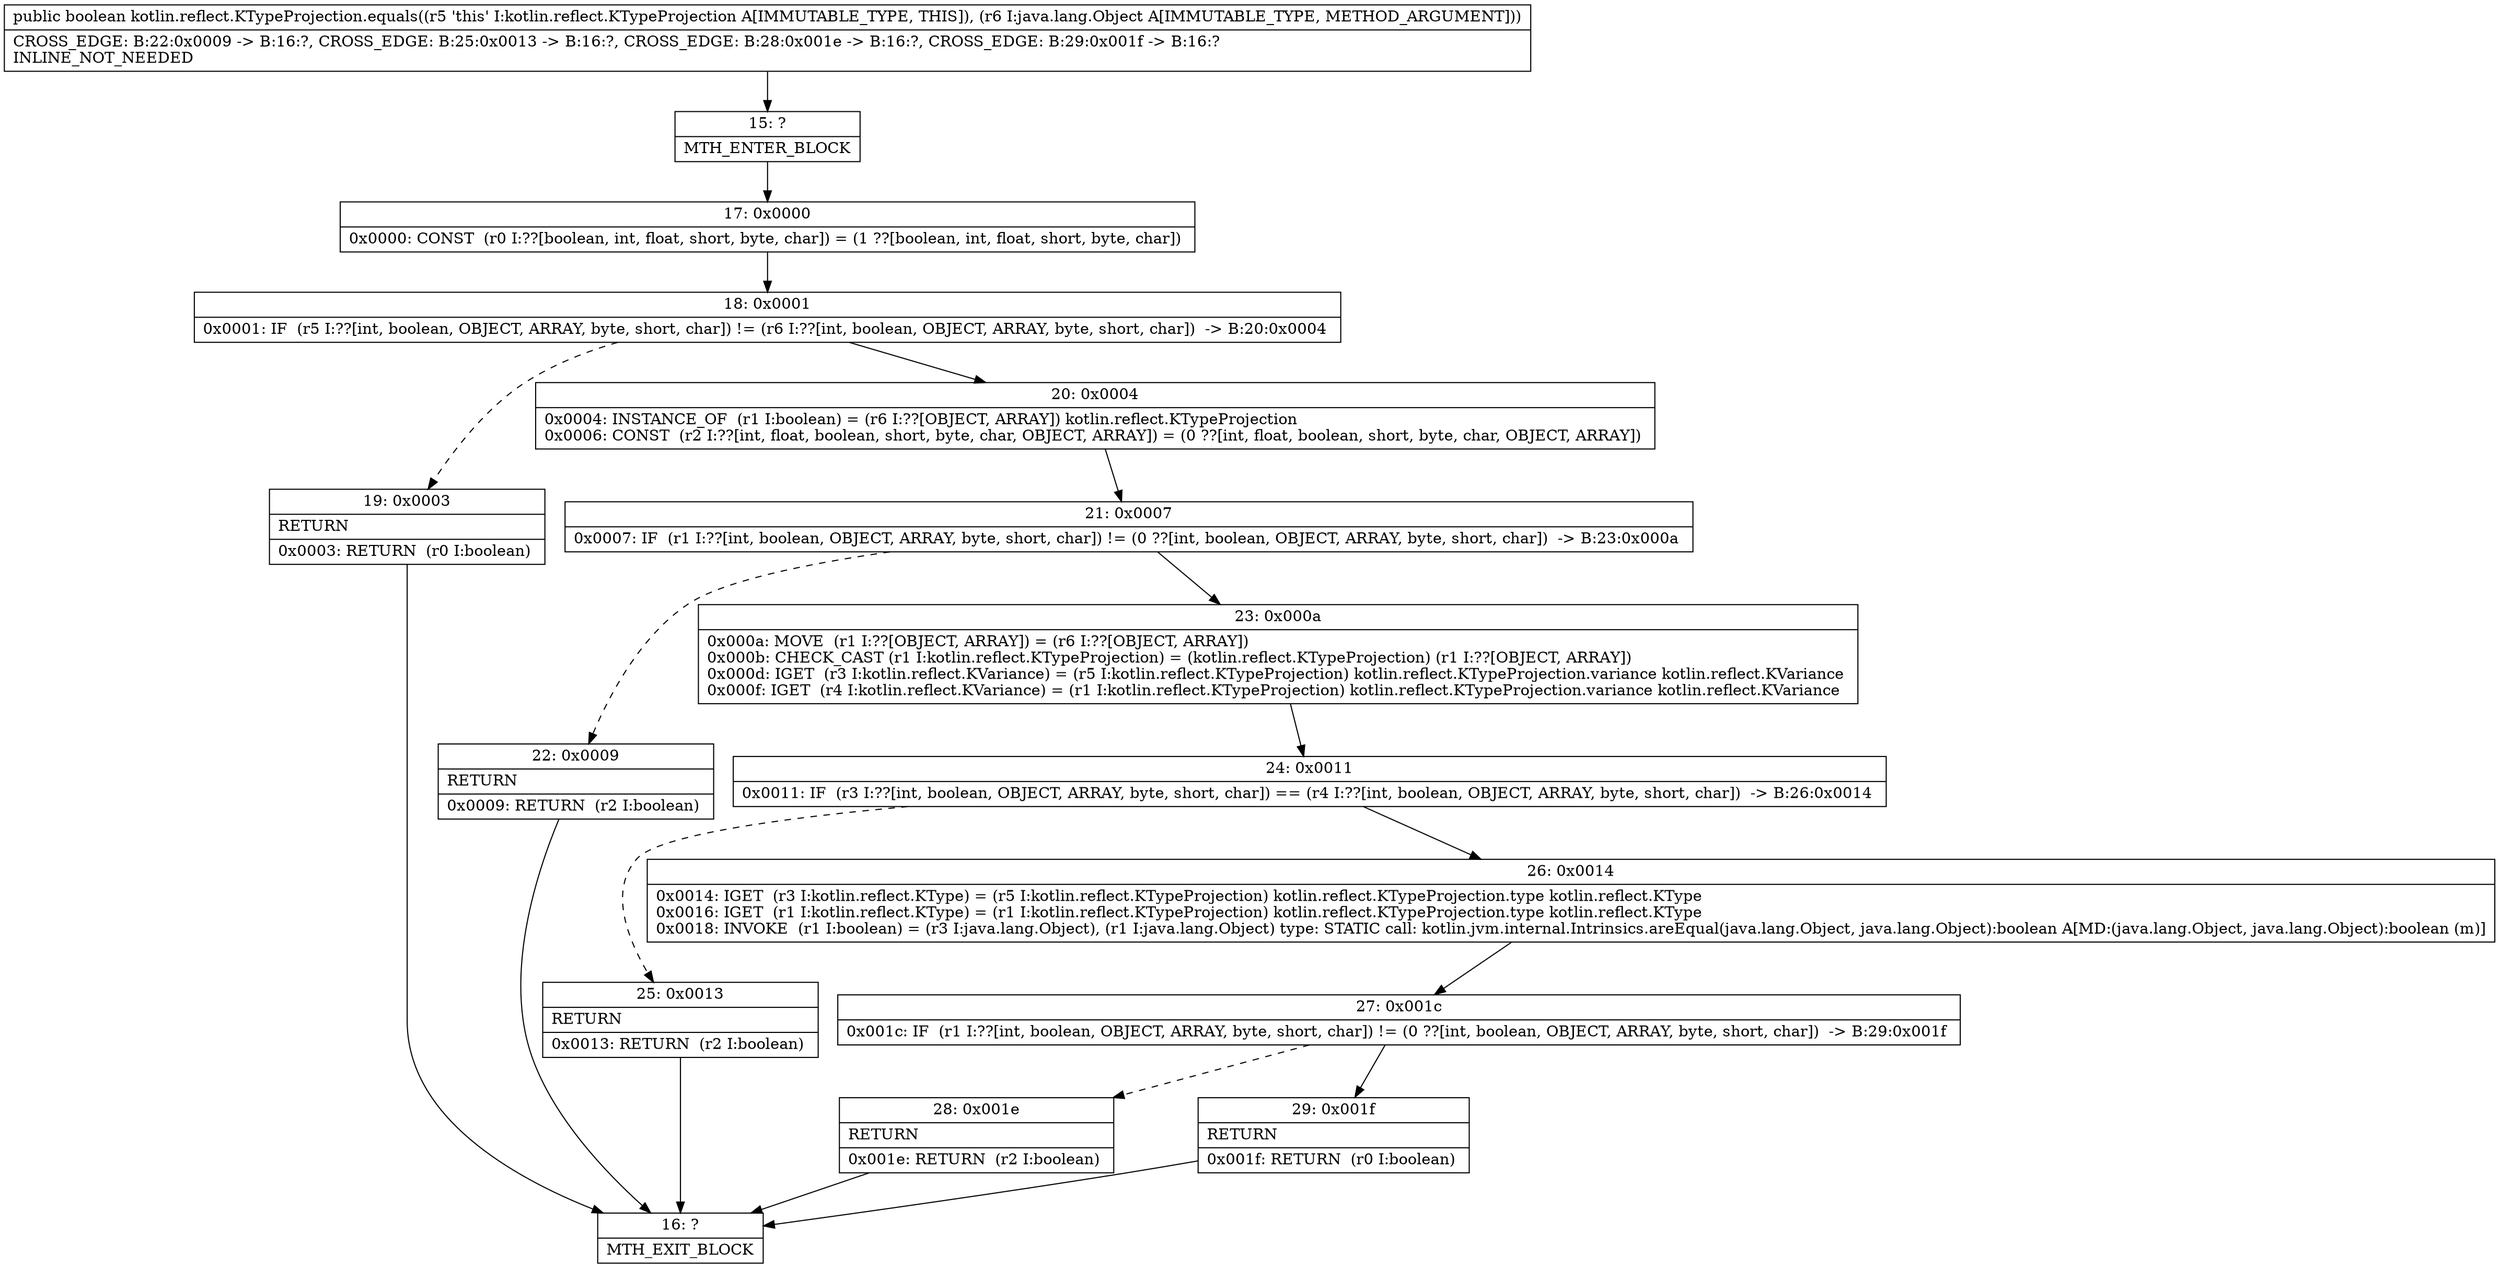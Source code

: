digraph "CFG forkotlin.reflect.KTypeProjection.equals(Ljava\/lang\/Object;)Z" {
Node_15 [shape=record,label="{15\:\ ?|MTH_ENTER_BLOCK\l}"];
Node_17 [shape=record,label="{17\:\ 0x0000|0x0000: CONST  (r0 I:??[boolean, int, float, short, byte, char]) = (1 ??[boolean, int, float, short, byte, char]) \l}"];
Node_18 [shape=record,label="{18\:\ 0x0001|0x0001: IF  (r5 I:??[int, boolean, OBJECT, ARRAY, byte, short, char]) != (r6 I:??[int, boolean, OBJECT, ARRAY, byte, short, char])  \-\> B:20:0x0004 \l}"];
Node_19 [shape=record,label="{19\:\ 0x0003|RETURN\l|0x0003: RETURN  (r0 I:boolean) \l}"];
Node_16 [shape=record,label="{16\:\ ?|MTH_EXIT_BLOCK\l}"];
Node_20 [shape=record,label="{20\:\ 0x0004|0x0004: INSTANCE_OF  (r1 I:boolean) = (r6 I:??[OBJECT, ARRAY]) kotlin.reflect.KTypeProjection \l0x0006: CONST  (r2 I:??[int, float, boolean, short, byte, char, OBJECT, ARRAY]) = (0 ??[int, float, boolean, short, byte, char, OBJECT, ARRAY]) \l}"];
Node_21 [shape=record,label="{21\:\ 0x0007|0x0007: IF  (r1 I:??[int, boolean, OBJECT, ARRAY, byte, short, char]) != (0 ??[int, boolean, OBJECT, ARRAY, byte, short, char])  \-\> B:23:0x000a \l}"];
Node_22 [shape=record,label="{22\:\ 0x0009|RETURN\l|0x0009: RETURN  (r2 I:boolean) \l}"];
Node_23 [shape=record,label="{23\:\ 0x000a|0x000a: MOVE  (r1 I:??[OBJECT, ARRAY]) = (r6 I:??[OBJECT, ARRAY]) \l0x000b: CHECK_CAST (r1 I:kotlin.reflect.KTypeProjection) = (kotlin.reflect.KTypeProjection) (r1 I:??[OBJECT, ARRAY]) \l0x000d: IGET  (r3 I:kotlin.reflect.KVariance) = (r5 I:kotlin.reflect.KTypeProjection) kotlin.reflect.KTypeProjection.variance kotlin.reflect.KVariance \l0x000f: IGET  (r4 I:kotlin.reflect.KVariance) = (r1 I:kotlin.reflect.KTypeProjection) kotlin.reflect.KTypeProjection.variance kotlin.reflect.KVariance \l}"];
Node_24 [shape=record,label="{24\:\ 0x0011|0x0011: IF  (r3 I:??[int, boolean, OBJECT, ARRAY, byte, short, char]) == (r4 I:??[int, boolean, OBJECT, ARRAY, byte, short, char])  \-\> B:26:0x0014 \l}"];
Node_25 [shape=record,label="{25\:\ 0x0013|RETURN\l|0x0013: RETURN  (r2 I:boolean) \l}"];
Node_26 [shape=record,label="{26\:\ 0x0014|0x0014: IGET  (r3 I:kotlin.reflect.KType) = (r5 I:kotlin.reflect.KTypeProjection) kotlin.reflect.KTypeProjection.type kotlin.reflect.KType \l0x0016: IGET  (r1 I:kotlin.reflect.KType) = (r1 I:kotlin.reflect.KTypeProjection) kotlin.reflect.KTypeProjection.type kotlin.reflect.KType \l0x0018: INVOKE  (r1 I:boolean) = (r3 I:java.lang.Object), (r1 I:java.lang.Object) type: STATIC call: kotlin.jvm.internal.Intrinsics.areEqual(java.lang.Object, java.lang.Object):boolean A[MD:(java.lang.Object, java.lang.Object):boolean (m)]\l}"];
Node_27 [shape=record,label="{27\:\ 0x001c|0x001c: IF  (r1 I:??[int, boolean, OBJECT, ARRAY, byte, short, char]) != (0 ??[int, boolean, OBJECT, ARRAY, byte, short, char])  \-\> B:29:0x001f \l}"];
Node_28 [shape=record,label="{28\:\ 0x001e|RETURN\l|0x001e: RETURN  (r2 I:boolean) \l}"];
Node_29 [shape=record,label="{29\:\ 0x001f|RETURN\l|0x001f: RETURN  (r0 I:boolean) \l}"];
MethodNode[shape=record,label="{public boolean kotlin.reflect.KTypeProjection.equals((r5 'this' I:kotlin.reflect.KTypeProjection A[IMMUTABLE_TYPE, THIS]), (r6 I:java.lang.Object A[IMMUTABLE_TYPE, METHOD_ARGUMENT]))  | CROSS_EDGE: B:22:0x0009 \-\> B:16:?, CROSS_EDGE: B:25:0x0013 \-\> B:16:?, CROSS_EDGE: B:28:0x001e \-\> B:16:?, CROSS_EDGE: B:29:0x001f \-\> B:16:?\lINLINE_NOT_NEEDED\l}"];
MethodNode -> Node_15;Node_15 -> Node_17;
Node_17 -> Node_18;
Node_18 -> Node_19[style=dashed];
Node_18 -> Node_20;
Node_19 -> Node_16;
Node_20 -> Node_21;
Node_21 -> Node_22[style=dashed];
Node_21 -> Node_23;
Node_22 -> Node_16;
Node_23 -> Node_24;
Node_24 -> Node_25[style=dashed];
Node_24 -> Node_26;
Node_25 -> Node_16;
Node_26 -> Node_27;
Node_27 -> Node_28[style=dashed];
Node_27 -> Node_29;
Node_28 -> Node_16;
Node_29 -> Node_16;
}

